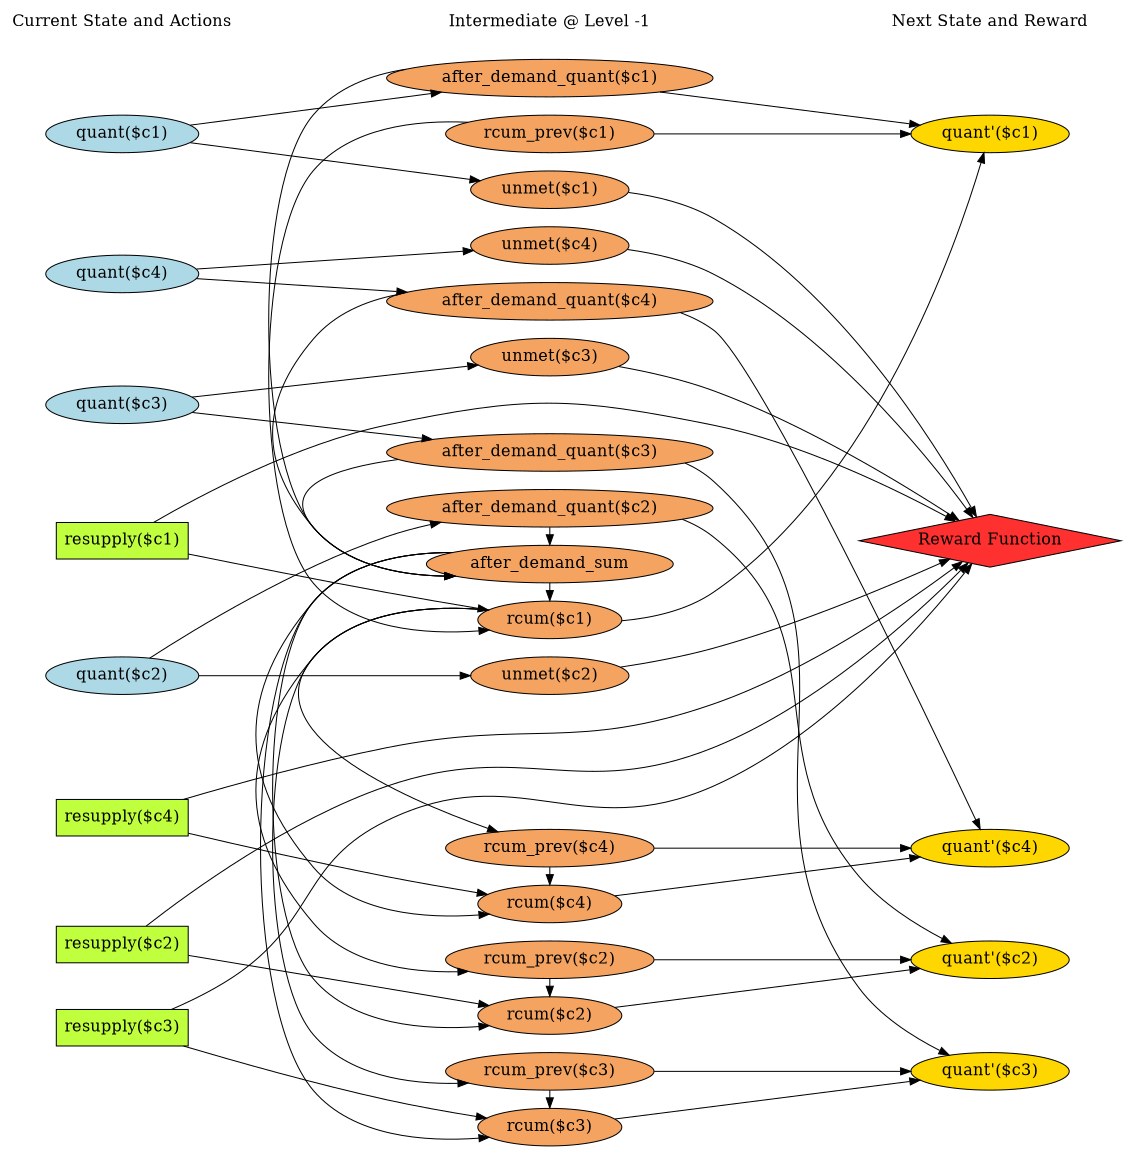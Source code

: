 digraph G {
	graph [bb="0,0,982,1121",
		fontname=Helvetica,
		fontsize="16",
		rankdir=LR,
		ranksep="2.00",
		ratio=auto,
		size="7.5,10"
	];
	node [fontsize="16",
		label="\N"
	];
	{
		graph [rank=same];
		after_demand_sum		 [color=black,
			fillcolor=sandybrown,
			height="0.51069",
			pos="455,609",
			shape=ellipse,
			style=filled,
			width="2.7499"];
		"after_demand_quant($c2)"		 [color=black,
			fillcolor=sandybrown,
			height="0.51069",
			pos="455,719",
			shape=ellipse,
			style=filled,
			width="3.5748"];
		"rcum_prev($c1)"		 [color=black,
			fillcolor=sandybrown,
			height="0.51069",
			pos="455,994",
			shape=ellipse,
			style=filled,
			width="2.357"];
		"rcum($c3)"		 [color=black,
			fillcolor=sandybrown,
			height="0.51069",
			pos="455,18",
			shape=ellipse,
			style=filled,
			width="1.6303"];
		"unmet($c1)"		 [color=black,
			fillcolor=sandybrown,
			height="0.51069",
			pos="455,939",
			shape=ellipse,
			style=filled,
			width="1.7874"];
		"rcum($c1)"		 [color=black,
			fillcolor=sandybrown,
			height="0.51069",
			pos="455,499",
			shape=ellipse,
			style=filled,
			width="1.6303"];
		"rcum_prev($c3)"		 [color=black,
			fillcolor=sandybrown,
			height="0.51069",
			pos="455,73",
			shape=ellipse,
			style=filled,
			width="2.357"];
		"after_demand_quant($c4)"		 [color=black,
			fillcolor=sandybrown,
			height="0.51069",
			pos="455,829",
			shape=ellipse,
			style=filled,
			width="3.5748"];
		"unmet($c3)"		 [color=black,
			fillcolor=sandybrown,
			height="0.51069",
			pos="455,554",
			shape=ellipse,
			style=filled,
			width="1.7874"];
		"Intermediate @ Level -1"		 [color=black,
			fillcolor=white,
			height="0.5",
			pos="455,1103",
			shape=plaintext,
			style=bold,
			width="2.4028"];
		"after_demand_quant($c1)"		 [color=black,
			fillcolor=sandybrown,
			height="0.51069",
			pos="455,1049",
			shape=ellipse,
			style=filled,
			width="3.5748"];
		"rcum($c2)"		 [color=black,
			fillcolor=sandybrown,
			height="0.51069",
			pos="455,128",
			shape=ellipse,
			style=filled,
			width="1.6303"];
		"rcum_prev($c2)"		 [color=black,
			fillcolor=sandybrown,
			height="0.51069",
			pos="455,183",
			shape=ellipse,
			style=filled,
			width="2.357"];
		"unmet($c4)"		 [color=black,
			fillcolor=sandybrown,
			height="0.51069",
			pos="455,884",
			shape=ellipse,
			style=filled,
			width="1.7874"];
		"rcum_prev($c4)"		 [color=black,
			fillcolor=sandybrown,
			height="0.51069",
			pos="455,293",
			shape=ellipse,
			style=filled,
			width="2.357"];
		"unmet($c2)"		 [color=black,
			fillcolor=sandybrown,
			height="0.51069",
			pos="455,774",
			shape=ellipse,
			style=filled,
			width="1.7874"];
		"after_demand_quant($c3)"		 [color=black,
			fillcolor=sandybrown,
			height="0.51069",
			pos="455,664",
			shape=ellipse,
			style=filled,
			width="3.5748"];
		"rcum($c4)"		 [color=black,
			fillcolor=sandybrown,
			height="0.51069",
			pos="455,238",
			shape=ellipse,
			style=filled,
			width="1.6303"];
	}
	{
		graph [rank=same];
		"resupply($c3)"		 [color=black,
			fillcolor=olivedrab1,
			height="0.5",
			pos="91,118",
			shape=box,
			style=filled,
			width="1.4722"];
		"Current State and Actions"		 [color=black,
			fillcolor=white,
			height="0.5",
			pos="91,1103",
			shape=plaintext,
			style=bold,
			width="2.5139"];
		"resupply($c1)"		 [color=black,
			fillcolor=olivedrab1,
			height="0.5",
			pos="91,476",
			shape=box,
			style=filled,
			width="1.4722"];
		"quant($c4)"		 [color=black,
			fillcolor=lightblue,
			height="0.51069",
			pos="91,856",
			shape=ellipse,
			style=filled,
			width="1.6892"];
		"quant($c2)"		 [color=black,
			fillcolor=lightblue,
			height="0.51069",
			pos="91,746",
			shape=ellipse,
			style=filled,
			width="1.6892"];
		"resupply($c4)"		 [color=black,
			fillcolor=olivedrab1,
			height="0.5",
			pos="91,326",
			shape=box,
			style=filled,
			width="1.4722"];
		"resupply($c2)"		 [color=black,
			fillcolor=olivedrab1,
			height="0.5",
			pos="91,200",
			shape=box,
			style=filled,
			width="1.4722"];
		"quant($c3)"		 [color=black,
			fillcolor=lightblue,
			height="0.51069",
			pos="91,609",
			shape=ellipse,
			style=filled,
			width="1.6892"];
		"quant($c1)"		 [color=black,
			fillcolor=lightblue,
			height="0.51069",
			pos="91,994",
			shape=ellipse,
			style=filled,
			width="1.6892"];
	}
	{
		graph [rank=same];
		"quant'($c4)"		 [color=black,
			fillcolor=gold1,
			height="0.51069",
			pos="855,293",
			shape=ellipse,
			style=filled,
			width="1.7481"];
		"quant'($c2)"		 [color=black,
			fillcolor=gold1,
			height="0.51069",
			pos="855,183",
			shape=ellipse,
			style=filled,
			width="1.7481"];
		"Next State and Reward"		 [color=black,
			fillcolor=white,
			height="0.5",
			pos="855,1103",
			shape=plaintext,
			style=bold,
			width="2.25"];
		"Reward Function"		 [color=black,
			fillcolor=firebrick1,
			height="0.72222",
			pos="855,503",
			shape=diamond,
			style=filled,
			width="3.5278"];
		"quant'($c3)"		 [color=black,
			fillcolor=gold1,
			height="0.51069",
			pos="855,73",
			shape=ellipse,
			style=filled,
			width="1.7481"];
		"quant'($c1)"		 [color=black,
			fillcolor=gold1,
			height="0.51069",
			pos="855,994",
			shape=ellipse,
			style=filled,
			width="1.7481"];
	}
	"resupply($c3)" -> "Reward Function"	 [pos="e,826.11,482.73 126.22,136.24 143.61,146.16 164.66,159.2 182,173 253.57,229.95 244.11,279.28 326,320 429.51,371.47 474.16,316.95 \
584,353 673.82,382.48 767.98,442.5 817.9,477.01"];
	"resupply($c3)" -> "rcum($c3)"	 [pos="e,405.15,27.691 144.15,100.59 191.34,85.163 262.9,62.579 326,46 348.51,40.085 373.48,34.425 395.34,29.761"];
	"Current State and Actions" -> "Intermediate @ Level -1"	 [color=black,
		pos="e,368.25,1103 181.95,1103 235.57,1103 303.6,1103 358.22,1103",
		style=invis];
	"resupply($c1)" -> "Reward Function"	 [pos="e,780.28,492.23 144.04,474.86 191.46,473.87 263.43,472.53 326,472 440.66,471.02 469.52,465.45 584,472 646.62,475.58 717.01,483.8 \
770.21,490.88"];
	"resupply($c1)" -> "rcum($c1)"	 [pos="e,397.29,495.4 144.25,479.32 208.36,483.39 317.13,490.3 387.24,494.76"];
	"quant($c4)" -> "after_demand_quant($c4)"	 [pos="e,340.82,837.44 150.16,851.66 198.72,848.04 269.62,842.75 330.72,838.2"];
	"quant($c4)" -> "unmet($c4)"	 [pos="e,392.65,879.26 150.16,860.5 213.37,865.39 314.42,873.2 382.45,878.47"];
	"quant($c2)" -> "after_demand_quant($c2)"	 [pos="e,340.82,727.44 150.16,741.66 198.72,738.04 269.62,732.75 330.72,728.2"];
	"quant($c2)" -> "unmet($c2)"	 [pos="e,392.65,769.26 150.16,750.5 213.37,755.39 314.42,763.2 382.45,768.47"];
	after_demand_sum -> "rcum($c3)"	 [pos="e,400.9,10.916 364.3,616.3 324.27,614.24 280.39,603.7 254,572 180.48,483.71 180.48,143.29 254,55 286.4,16.089 345.14,9.0621 390.78,\
10.463"];
	after_demand_sum -> "rcum($c1)"	 [pos="e,400.9,491.92 360.12,603.64 292.25,596.2 218.66,578.44 254,536 286.4,497.09 345.14,490.06 390.78,491.46"];
	after_demand_sum -> "rcum($c2)"	 [pos="e,400.9,120.92 364.3,616.3 324.27,614.24 280.39,603.7 254,572 196.12,502.5 196.12,234.5 254,165 286.4,126.09 345.14,119.06 390.78,\
120.46"];
	after_demand_sum -> "rcum($c4)"	 [pos="e,400.9,230.92 364.3,616.3 324.27,614.24 280.39,603.7 254,572 169.53,470.56 169.53,376.44 254,275 286.4,236.09 345.14,229.06 390.78,\
230.46"];
	"after_demand_quant($c2)" -> "quant'($c2)"	 [color=black,
		pos="e,819.15,198.05 556.71,707.74 566.67,703.58 576.03,698.13 584,691 732.65,558.04 606.12,423.86 728,266 749.41,238.27 782.83,216.86 \
809.88,202.74",
		style=solid];
	"after_demand_quant($c2)" -> after_demand_sum	 [pos="e,364.3,601.7 339.19,711.01 278.31,702.3 222.28,684.09 254,646 278.13,617.03 316.85,605.73 353.91,602.43"];
	"rcum_prev($c1)" -> "rcum($c1)"	 [pos="e,400.9,491.92 378.06,1001.7 334.69,1001.4 283.46,992.38 254,957 194.13,885.11 194.13,607.89 254,536 286.4,497.09 345.14,490.06 \
390.78,491.46"];
	"rcum_prev($c1)" -> "quant'($c1)"	 [color=black,
		pos="e,791.99,994 539.92,994 611.61,994 713.67,994 781.78,994",
		style=solid];
	"rcum($c3)" -> "quant'($c3)"	 [color=black,
		pos="e,797.72,65.222 508.85,25.304 580.69,35.231 709.17,52.985 787.48,63.808",
		style=solid];
	"unmet($c1)" -> "Reward Function"	 [pos="e,845.52,527.25 518.13,935.09 540.41,931.29 564.77,924.18 584,911 725.61,813.96 811.91,615.85 841.97,536.73"];
	"rcum($c1)" -> "rcum_prev($c3)"	 [pos="e,378.06,65.308 399.39,504.96 352.68,506.52 288.24,499.93 254,458 205.09,398.1 204.51,169.43 254,110 281.22,77.317 327.01,67.128 \
368.02,65.534"];
	"rcum($c1)" -> "quant'($c1)"	 [color=black,
		pos="e,849.22,975.62 513.37,501.48 537.08,504.93 563.7,512.17 584,527 743.01,643.18 822.97,883.59 846.46,965.75",
		style=solid];
	"rcum($c1)" -> "rcum_prev($c2)"	 [pos="e,378.06,175.31 399.39,504.96 352.68,506.52 288.24,499.93 254,458 187.09,376.07 186.31,301.29 254,220 281.22,187.32 327.01,177.13 \
368.02,175.53"];
	"rcum($c1)" -> "rcum_prev($c4)"	 [pos="e,455,311.51 455,480.69 455,427.71 455,374.73 455,321.75"];
	"rcum_prev($c3)" -> "rcum($c3)"	 [pos="e,455,36.477 455,54.738 455,52.075 455,49.412 455,46.749"];
	"rcum_prev($c3)" -> "quant'($c3)"	 [color=black,
		pos="e,791.99,73 539.92,73 611.61,73 713.67,73 781.78,73",
		style=solid];
	"after_demand_quant($c4)" -> "quant'($c4)"	 [color=black,
		pos="e,839,311.02 555.17,817.46 565.6,813.38 575.48,808.01 584,801 708.46,698.49 648.43,608.24 728,468 759.85,411.87 805.94,351.98 832.65,\
318.84",
		style=solid];
	"after_demand_quant($c4)" -> after_demand_sum	 [pos="e,364.3,601.7 327.68,831.78 299.43,825.97 272.45,814.15 254,792 212.48,742.14 212.48,695.86 254,646 278.13,617.03 316.85,605.73 \
353.91,602.43"];
	"unmet($c3)" -> "Reward Function"	 [pos="e,776.21,512.97 513.87,546.58 580.1,538.1 689.31,524.1 766.07,514.27"];
	"resupply($c4)" -> "Reward Function"	 [pos="e,788.68,490.5 144.27,341.52 191.53,355.31 263.13,375.62 326,391 486.32,430.23 675.98,468.5 778.71,488.55"];
	"resupply($c4)" -> "rcum($c4)"	 [pos="e,405.89,248.1 144.38,312 191.71,299.48 263.37,280.88 326,266 348.84,260.58 374.06,254.97 396.04,250.22"];
	"resupply($c2)" -> "Reward Function"	 [pos="e,817.47,484.42 112.83,218.22 151.73,251.13 239.32,320.11 326,353 434.37,394.12 472.29,360.12 584,391 665.67,413.58 755.67,454.35 \
808.38,479.98"];
	"resupply($c2)" -> "rcum($c2)"	 [pos="e,405.24,137.7 144.25,189.61 210.87,176.36 325.75,153.51 395.32,139.67"];
	"Intermediate @ Level -1" -> "Next State and Reward"	 [color=black,
		pos="e,773.71,1103 541.87,1103 607.3,1103 697.15,1103 763.66,1103",
		style=invis];
	"quant($c3)" -> "unmet($c3)"	 [pos="e,397.81,562.54 145.8,600.83 210.29,591.03 318.32,574.61 387.85,564.05"];
	"quant($c3)" -> "after_demand_quant($c3)"	 [pos="e,366.5,650.71 145.8,617.17 201.16,625.59 288.62,638.87 356.25,649.15"];
	"quant($c1)" -> "unmet($c1)"	 [pos="e,397.81,947.54 145.8,985.83 210.29,976.03 318.32,959.61 387.85,949.05"];
	"quant($c1)" -> "after_demand_quant($c1)"	 [pos="e,366.5,1035.7 145.8,1002.2 201.16,1010.6 288.62,1023.9 356.25,1034.1"];
	"after_demand_quant($c1)" -> after_demand_sum	 [pos="e,364.3,601.7 327.68,1051.8 299.43,1046 272.45,1034.2 254,1012 201.95,949.5 201.95,708.5 254,646 278.13,617.03 316.85,605.73 353.91,\
602.43"];
	"after_demand_quant($c1)" -> "quant'($c1)"	 [color=black,
		pos="e,797.97,1001.7 547.81,1036.3 621.14,1026.2 722.14,1012.2 787.75,1003.2",
		style=solid];
	"rcum($c2)" -> "quant'($c2)"	 [color=black,
		pos="e,797.72,175.22 508.85,135.3 580.69,145.23 709.17,162.99 787.48,173.81",
		style=solid];
	"rcum_prev($c2)" -> "quant'($c2)"	 [color=black,
		pos="e,791.99,183 539.92,183 611.61,183 713.67,183 781.78,183",
		style=solid];
	"rcum_prev($c2)" -> "rcum($c2)"	 [pos="e,455,146.48 455,164.74 455,162.08 455,159.41 455,156.75"];
	"unmet($c4)" -> "Reward Function"	 [pos="e,843.14,526.96 517.33,879.43 539.65,875.57 564.23,868.58 584,856 713.01,773.92 804.09,607.38 838.64,536.33"];
	"rcum_prev($c4)" -> "quant'($c4)"	 [color=black,
		pos="e,791.99,293 539.92,293 611.61,293 713.67,293 781.78,293",
		style=solid];
	"rcum_prev($c4)" -> "rcum($c4)"	 [pos="e,455,256.48 455,274.74 455,272.08 455,269.41 455,266.75"];
	"unmet($c2)" -> "Reward Function"	 [pos="e,836.41,525.26 515.53,767.53 537.88,763.45 562.95,756.8 584,746 689.99,691.62 786.57,585.19 829.92,533.13"];
	"after_demand_quant($c3)" -> after_demand_sum	 [pos="e,455,627.48 455,645.74 455,643.08 455,640.41 455,637.75"];
	"after_demand_quant($c3)" -> "quant'($c3)"	 [color=black,
		pos="e,818.58,87.97 557.28,652.88 567.08,648.69 576.24,643.19 584,636 747.37,484.61 595.01,334.66 728,156 748.94,127.87 782.43,106.46 \
809.63,92.442",
		style=solid];
	"rcum($c4)" -> "quant'($c4)"	 [color=black,
		pos="e,797.72,285.22 508.85,245.3 580.69,255.23 709.17,272.99 787.48,283.81",
		style=solid];
}
